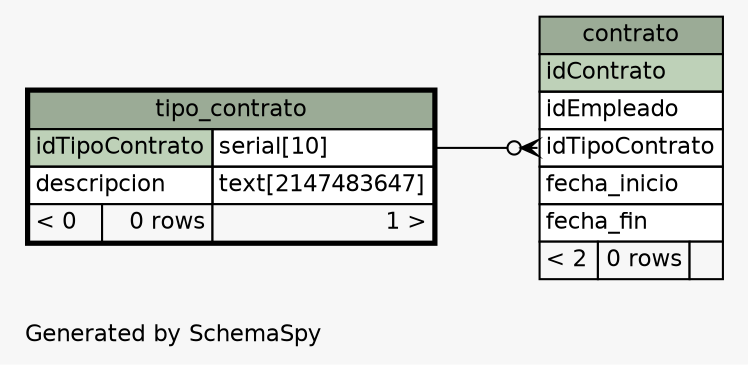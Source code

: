 // dot 2.26.3 on Linux 3.2.0-4-686-pae
// SchemaSpy rev 590
digraph "oneDegreeRelationshipsDiagram" {
  graph [
    rankdir="RL"
    bgcolor="#f7f7f7"
    label="\nGenerated by SchemaSpy"
    labeljust="l"
    nodesep="0.18"
    ranksep="0.46"
    fontname="Helvetica"
    fontsize="11"
  ];
  node [
    fontname="Helvetica"
    fontsize="11"
    shape="plaintext"
  ];
  edge [
    arrowsize="0.8"
  ];
  "contrato":"idTipoContrato":w -> "tipo_contrato":"idTipoContrato.type":e [arrowhead=none dir=back arrowtail=crowodot];
  "contrato" [
    label=<
    <TABLE BORDER="0" CELLBORDER="1" CELLSPACING="0" BGCOLOR="#ffffff">
      <TR><TD COLSPAN="3" BGCOLOR="#9bab96" ALIGN="CENTER">contrato</TD></TR>
      <TR><TD PORT="idContrato" COLSPAN="3" BGCOLOR="#bed1b8" ALIGN="LEFT">idContrato</TD></TR>
      <TR><TD PORT="idEmpleado" COLSPAN="3" ALIGN="LEFT">idEmpleado</TD></TR>
      <TR><TD PORT="idTipoContrato" COLSPAN="3" ALIGN="LEFT">idTipoContrato</TD></TR>
      <TR><TD PORT="fecha_inicio" COLSPAN="3" ALIGN="LEFT">fecha_inicio</TD></TR>
      <TR><TD PORT="fecha_fin" COLSPAN="3" ALIGN="LEFT">fecha_fin</TD></TR>
      <TR><TD ALIGN="LEFT" BGCOLOR="#f7f7f7">&lt; 2</TD><TD ALIGN="RIGHT" BGCOLOR="#f7f7f7">0 rows</TD><TD ALIGN="RIGHT" BGCOLOR="#f7f7f7">  </TD></TR>
    </TABLE>>
    URL="contrato.html"
    tooltip="contrato"
  ];
  "tipo_contrato" [
    label=<
    <TABLE BORDER="2" CELLBORDER="1" CELLSPACING="0" BGCOLOR="#ffffff">
      <TR><TD COLSPAN="3" BGCOLOR="#9bab96" ALIGN="CENTER">tipo_contrato</TD></TR>
      <TR><TD PORT="idTipoContrato" COLSPAN="2" BGCOLOR="#bed1b8" ALIGN="LEFT">idTipoContrato</TD><TD PORT="idTipoContrato.type" ALIGN="LEFT">serial[10]</TD></TR>
      <TR><TD PORT="descripcion" COLSPAN="2" ALIGN="LEFT">descripcion</TD><TD PORT="descripcion.type" ALIGN="LEFT">text[2147483647]</TD></TR>
      <TR><TD ALIGN="LEFT" BGCOLOR="#f7f7f7">&lt; 0</TD><TD ALIGN="RIGHT" BGCOLOR="#f7f7f7">0 rows</TD><TD ALIGN="RIGHT" BGCOLOR="#f7f7f7">1 &gt;</TD></TR>
    </TABLE>>
    URL="tipo_contrato.html"
    tooltip="tipo_contrato"
  ];
}
